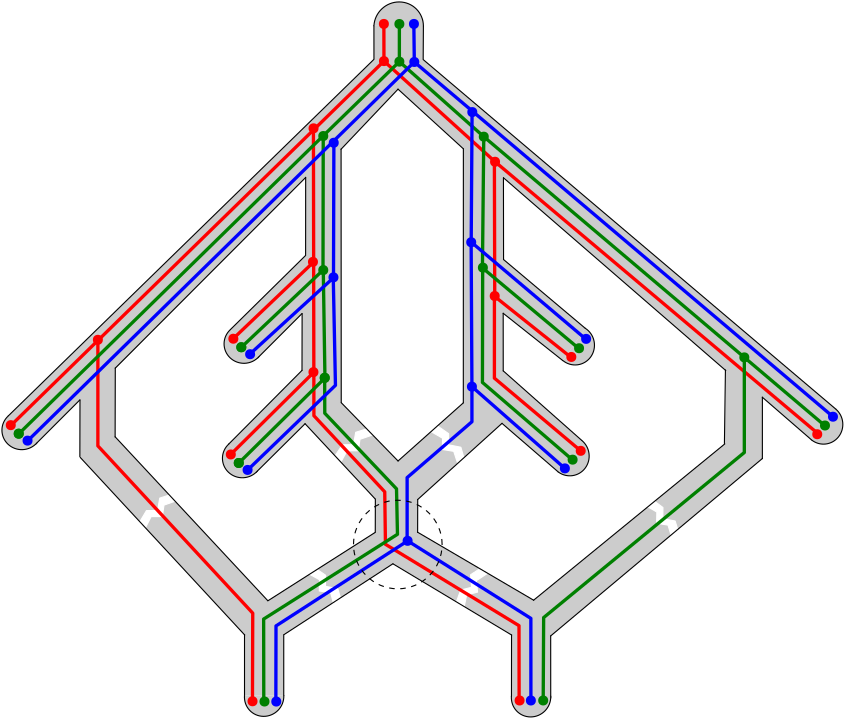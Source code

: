 <?xml version="1.0"?>
<!DOCTYPE ipe SYSTEM "ipe.dtd">
<ipe version="70005" creator="Ipe 7.1.4">
<info created="D:20131116090132" modified="D:20140128185918"/>
<preamble>\usepackage{charter}
\usepackage[charter]{mathdesign}</preamble>
<ipestyle name="nzeh-color">
<symbol name="arrow/arc(spx)">
<path stroke="sym-stroke" fill="sym-stroke" pen="sym-pen">
0 0 m
-1 0.333 l
-1 -0.333 l
h
</path>
</symbol>
<symbol name="arrow/farc(spx)">
<path stroke="sym-stroke" fill="white" pen="sym-pen">
0 0 m
-1 0.333 l
-1 -0.333 l
h
</path>
</symbol>
<symbol name="mark/circle(sx)" transformations="translations">
<path fill="sym-stroke">
0.6 0 0 0.6 0 0 e
0.4 0 0 0.4 0 0 e
</path>
</symbol>
<symbol name="mark/disk(sx)" transformations="translations">
<path fill="sym-stroke">
0.6 0 0 0.6 0 0 e
</path>
</symbol>
<symbol name="mark/fdisk(sfx)" transformations="translations">
<group>
<path fill="sym-stroke" fillrule="eofill">
0.6 0 0 0.6 0 0 e
0.4 0 0 0.4 0 0 e
</path>
<path fill="sym-fill">
0.4 0 0 0.4 0 0 e
</path>
</group>
</symbol>
<symbol name="mark/box(sx)" transformations="translations">
<path fill="sym-stroke" fillrule="eofill">
-0.6 -0.6 m
0.6 -0.6 l
0.6 0.6 l
-0.6 0.6 l
h
-0.4 -0.4 m
0.4 -0.4 l
0.4 0.4 l
-0.4 0.4 l
h
</path>
</symbol>
<symbol name="mark/square(sx)" transformations="translations">
<path fill="sym-stroke">
-0.6 -0.6 m
0.6 -0.6 l
0.6 0.6 l
-0.6 0.6 l
h
</path>
</symbol>
<symbol name="mark/fsquare(sfx)" transformations="translations">
<group>
<path fill="sym-stroke" fillrule="eofill">
-0.6 -0.6 m
0.6 -0.6 l
0.6 0.6 l
-0.6 0.6 l
h
-0.4 -0.4 m
0.4 -0.4 l
0.4 0.4 l
-0.4 0.4 l
h
</path>
<path fill="sym-fill">
-0.4 -0.4 m
0.4 -0.4 l
0.4 0.4 l
-0.4 0.4 l
h
</path>
</group>
</symbol>
<symbol name="mark/cross(sx)" transformations="translations">
<group>
<path fill="sym-stroke">
-0.43 -0.57 m
0.57 0.43 l
0.43 0.57 l
-0.57 -0.43 l
h
</path>
<path fill="sym-stroke">
-0.43 0.57 m
0.57 -0.43 l
0.43 -0.57 l
-0.57 0.43 l
h
</path>
</group>
</symbol>
<symbol name="arrow/fnormal(spx)">
<path stroke="sym-stroke" fill="white" pen="sym-pen">
0 0 m
-1 0.333 l
-1 -0.333 l
h
</path>
</symbol>
<symbol name="arrow/pointed(spx)">
<path stroke="sym-stroke" fill="sym-stroke" pen="sym-pen">
0 0 m
-1 0.333 l
-0.8 0 l
-1 -0.333 l
h
</path>
</symbol>
<symbol name="arrow/fpointed(spx)">
<path stroke="sym-stroke" fill="white" pen="sym-pen">
0 0 m
-1 0.333 l
-0.8 0 l
-1 -0.333 l
h
</path>
</symbol>
<symbol name="arrow/linear(spx)">
<path stroke="sym-stroke" pen="sym-pen">
-1 0.333 m
0 0 l
-1 -0.333 l
</path>
</symbol>
<symbol name="arrow/fdouble(spx)">
<path stroke="sym-stroke" fill="white" pen="sym-pen">
0 0 m
-1 0.333 l
-1 -0.333 l
h
-1 0 m
-2 0.333 l
-2 -0.333 l
h
</path>
</symbol>
<symbol name="arrow/double(spx)">
<path stroke="sym-stroke" fill="sym-stroke" pen="sym-pen">
0 0 m
-1 0.333 l
-1 -0.333 l
h
-1 0 m
-2 0.333 l
-2 -0.333 l
h
</path>
</symbol>
<pen name="heavier" value="0.8"/>
<pen name="fat" value="1.2"/>
<pen name="ultrafat" value="2"/>
<symbolsize name="large" value="5"/>
<symbolsize name="small" value="2"/>
<symbolsize name="tiny" value="1.1"/>
<arrowsize name="large" value="10"/>
<arrowsize name="small" value="5"/>
<arrowsize name="tiny" value="3"/>
<color name="red" value="1 0 0"/>
<color name="green" value="0 1 0"/>
<color name="blue" value="0 0 1"/>
<color name="yellow" value="1 1 0"/>
<color name="grey 10" value="0.1"/>
<color name="grey 20" value="0.2"/>
<color name="grey 30" value="0.3"/>
<color name="grey 40" value="0.4"/>
<color name="grey 50" value="0.5"/>
<color name="grey 60" value="0.6"/>
<color name="grey 70" value="0.7"/>
<color name="grey 80" value="0.8"/>
<color name="grey 90" value="0.9"/>
<color name="cyan" value="0 1 1"/>
<color name="magenta" value="1 0 1"/>
<color name="dark red" value="0.5 0 0"/>
<color name="dark green" value="0 0.5 0"/>
<color name="dark blue" value="0 0 0.5"/>
<color name="dark yellow" value="0.5 0.5 0"/>
<color name="dark cyan" value="0 0.5 0.5"/>
<color name="dark magenta" value="0.5 0 0.5"/>
<dashstyle name="dashed" value="[2 2] 0"/>
<dashstyle name="dotted" value="[1 1] 0"/>
<dashstyle name="dash dotted" value="[2 2 1 2] 0"/>
<dashstyle name="dash dot dotted" value="[2 2 1 2 1 2] 0"/>
<textsize name="large" value="\large"/>
<textsize name="Large" value="\Large"/>
<textsize name="LARGE" value="\LARGE"/>
<textsize name="huge" value="\huge"/>
<textsize name="Huge" value="\Huge"/>
<textsize name="small" value="\small"/>
<textsize name="footnote" value="\footnotesize"/>
<textsize name="tiny" value="\tiny"/>
<textstyle name="center" begin="\begin{center}" end="\end{center}"/>
<textstyle name="itemize" begin="\begin{itemize}" end="\end{itemize}"/>
<textstyle name="item" begin="\begin{itemize}\item{}" end="\end{itemize}"/>
<gridsize name="4 pts" value="4"/>
<gridsize name="8 pts (~3 mm)" value="8"/>
<gridsize name="16 pts (~6 mm)" value="16"/>
<gridsize name="32 pts (~12 mm)" value="32"/>
<gridsize name="2 pts" value="2"/>
<gridsize name="6 pts (~2 mm)" value="6"/>
<gridsize name="12 pts (~4.5 mm)" value="12"/>
<gridsize name="24 pts (~9 mm)" value="24"/>
<anglesize name="90 deg" value="90"/>
<anglesize name="60 deg" value="60"/>
<anglesize name="45 deg" value="45"/>
<anglesize name="30 deg" value="30"/>
<anglesize name="22.5 deg" value="22.5"/>
<opacity name="0.1" value="0.1"/>
<opacity name="0.2" value="0.2"/>
<opacity name="0.3" value="0.3"/>
<opacity name="0.4" value="0.4"/>
<opacity name="0.5" value="0.5"/>
<opacity name="0.6" value="0.6"/>
<opacity name="0.7" value="0.7"/>
<opacity name="0.8" value="0.8"/>
<opacity name="0.9" value="0.9"/>
<tiling name="horiz" angle="0" step="1.2" width="0.4"/>
<tiling name="vert" angle="90" step="1.2" width="0.4"/>
<tiling name="up flat" angle="30" step="1.2" width="0.4"/>
<tiling name="up medium" angle="45" step="1.2" width="0.4"/>
<tiling name="up steep" angle="60" step="1.2" width="0.4"/>
<tiling name="down flat" angle="-30" step="1.2" width="0.4"/>
<tiling name="down medium" angle="-45" step="1.2" width="0.4"/>
<tiling name="down steep" angle="-60" step="1.2" width="0.4"/>
</ipestyle>
<page>
<layer name="alpha"/>
<view layers="alpha" active="alpha"/>
<path layer="alpha" fill="grey 80">
131.406 586.12 m
72.1277 650.179 l
72.1399 670.617 l
56.2069 654.674 l
46.3709 664.866 l
178.003 793.22 l
177.992 805.316 l
195.758 807.547 l
195.724 793.131 l
344.772 666.872 l
336.179 655.627 l
317.798 671.592 l
317.844 649.522 l
241.627 585.647 l
241.641 562.246 l
227.498 562.928 l
227.574 585.959 l
184.823 611.621 l
145.527 586.071 l
145.527 564.12 l
131.404 564.187 l
h
</path>
<path stroke="white" fill="white">
279.022 634.093 m
282.039 631.879 l
281.994 627.877 l
286.434 627.01 l
287.378 623.934 l
284.965 621.902 l
283.862 625.54 l
279.761 626.211 l
279.846 630.249 l
276.584 632.112 l
h
</path>
<path stroke="white" fill="white">
207.695 597.924 m
209.235 602.152 l
213.111 603.146 l
212.797 607.659 l
216.114 609.843 l
218.858 608.151 l
214.884 605.556 l
215.3 601.422 l
211.378 600.457 l
210.501 596.174 l
h
</path>
<path stroke="white" fill="white">
157.562 609.56 m
160.603 607.496 l
160.558 603.494 l
164.997 602.627 l
165.898 599.441 l
163.356 597.625 l
162.426 601.157 l
158.325 601.827 l
158.41 605.866 l
154.821 607.843 l
h
</path>
<path matrix="-0.0210722 -0.999778 0.999778 -0.0210722 -473.334 857.186" stroke="white" fill="white">
181.746 678.272 m
184.409 682.268 l
188.411 682.307 l
189.184 686.764 l
193.156 688.001 l
195.187 685.794 l
190.708 684.224 l
190.124 680.11 l
186.085 680.11 l
183.856 676.045 l
183.856 676.045 l
h
</path>
<path matrix="1 0 0 1 -17.7515 -27.8107" stroke="white" fill="white">
181.746 678.272 m
184.409 682.268 l
188.411 682.307 l
189.184 686.764 l
193.156 688.001 l
195.187 685.794 l
190.708 684.224 l
190.124 680.11 l
186.085 680.11 l
183.856 676.045 l
183.856 676.045 l
h
</path>
<path matrix="1 0 0 1 -17.7515 -27.8107" stroke="white" fill="white">
111.554 654.696 m
113.865 658.582 l
117.867 658.621 l
118.64 663.078 l
122.221 664.221 l
124.151 661.96 l
120.164 660.538 l
119.58 656.424 l
115.541 656.424 l
113.586 652.588 l
113.586 652.588 l
h
</path>
<path matrix="1 0 0 1 -17.7515 -27.8107" fill="white">
242.4 778.361 m
242.397 748.984 l
271.84 724.185 l
263.788 712.568 l
242.274 729.609 l
242.293 708.864 l
270.575 683.824 l
262.858 671.932 l
241.872 689.951 l
211.507 662.57 l
211.479 650.78 l
253.248 626.309 l
322.049 682.582 l
322.401 708.997 l
242.4 778.361 l
242.372 778.418 l
242.372 778.418 l
242.372 778.418 l
h
</path>
<path matrix="1 0 0 1 -17.7515 -27.8107" fill="white">
157.526 626.151 m
196.229 650.904 l
196.148 662.815 l
170.959 689.845 l
153.343 672.369 l
143.508 682.561 l
169.849 709.077 l
169.894 729.444 l
154.366 714.016 l
144.082 723.754 l
171.165 750.448 l
171.173 778.561 l
102.645 709.564 l
102.576 685.084 l
157.558 626.098 l
157.526 626.151 l
157.526 626.151 l
157.526 626.151 l
157.526 626.151 l
157.526 626.151 l
h
</path>
<path matrix="1 0 0 1 -17.7515 -27.8107" stroke="black" cap="1">
153.343 672.369 m
170.959 689.845 l
</path>
<use matrix="1 0 0 1 -205.563 503.645" name="mark/disk(sx)" pos="392.717 288.74" size="normal" stroke="dark green"/>
<use matrix="1 0 0 1 -200.183 503.524" name="mark/disk(sx)" pos="392.717 288.74" size="normal" stroke="blue"/>
<use matrix="1 0 0 1 -211.113 503.837" name="mark/disk(sx)" pos="392.717 288.74" size="normal" stroke="red"/>
<path matrix="1 0 0 1 -26.4859 -85.2149" stroke="black" fill="grey 80" cap="1">
152.264 739.965 m
5.27033 -4.74097 4.84435 5.15786 157.103 734.802 162.516 730.218 a
</path>
<path matrix="1 0 0 1 -17.7515 -27.8107" stroke="black" cap="1">
196.148 662.815 m
170.949 689.855 l
</path>
<path matrix="1 0 0 1 -17.7515 -27.8107" stroke="black" cap="1">
144.082 723.754 m
171.165 750.448 l
</path>
<path matrix="1 0 0 1 -25.9017 -44.0122" stroke="black" cap="1">
162.078 729.773 m
178.011 745.716 l
</path>
<path matrix="1 0 0 1 -25.9017 -44.0122" stroke="black" fill="grey 80" cap="1">
152.264 739.965 m
5.27033 -4.74097 4.84435 5.15786 157.103 734.802 162.516 730.218 a
</path>
<path matrix="1 0 0 1 -17.7515 -27.8107" stroke="black" cap="1">
102.618 709.857 m
171.142 778.472 l
</path>
<path matrix="1 0 0 1 -106.688 -79.0244" stroke="black" cap="1">
178.816 729.204 m
178.861 749.571 l
</path>
<path stroke="black" cap="1">
46.3709 664.866 m
178.003 793.22 l
177.992 805.316 l
</path>
<path matrix="1 0 0 1 -105.871 -75.0986" stroke="black" cap="1">
162.078 729.773 m
178.011 745.716 l
</path>
<path matrix="1 0 0 1 -105.871 -75.0986" stroke="black" fill="grey 80" cap="1">
152.264 739.965 m
5.27033 -4.74097 4.84435 5.15786 157.103 734.802 162.516 730.218 a
</path>
<path matrix="1 0 0 1 -17.7515 -27.8107" stroke="black" cap="1">
102.576 685.084 m
102.633 709.903 l
</path>
<path stroke="black" cap="1">
195.805 805.188 m
195.724 793.131 l
344.284 667.28 l
</path>
<path matrix="1 0 0 1 -17.7515 -27.8107" stroke="black" cap="1">
242.412 748.953 m
242.372 778.418 l
</path>
<path matrix="1 0 0 1 -17.7515 -27.8107" stroke="black" cap="1">
242.4 778.361 m
322.401 708.997 l
</path>
<path matrix="1 0 0 1 -17.7515 -27.8107" stroke="black" cap="1">
242.293 708.864 m
242.28 729.602 l
</path>
<path matrix="1 0 0 1 -17.7515 -27.8107" stroke="black" cap="1">
271.84 724.185 m
242.407 748.955 l
</path>
<path matrix="1 0 0 1 -17.7515 -27.8107" stroke="black" cap="1">
263.729 712.578 m
242.274 729.609 l
</path>
<path matrix="-0.156373 0.987698 -0.987698 -0.156373 1000.71 650.077" stroke="black" fill="grey 80" cap="1">
152.264 739.965 m
5.27033 -4.74097 4.84435 5.15786 157.103 734.802 162.516 730.218 a
</path>
<path matrix="1 0 0 1 -17.7515 -27.8107" stroke="black" cap="1">
211.517 662.584 m
241.872 690.008 l
</path>
<path matrix="1 0 0 1 -17.7515 -27.8107" stroke="black" cap="1">
270.575 683.824 m
242.293 708.874 l
</path>
<path stroke="black" cap="1">
244.356 644.663 m
224.121 662.14 l
</path>
<path stroke="black" fill="grey 80" cap="1">
244.356 644.663 m
3.63472 6.09684 -6.00642 3.75809 248.459 650.44 252.823 656.013 a
</path>
<path matrix="1 0 0 1 -17.7515 -27.8107" stroke="black" cap="1">
157.526 626.151 m
102.584 685.134 l
</path>
<path matrix="1 0 0 1 -15.1004 -28.1288" stroke="black" cap="1">
193.578 651.222 m
193.609 663.036 l
</path>
<path matrix="1 0 0 1 -20.4062 -28.5829" stroke="black" cap="1">
214.131 651.528 m
214.162 663.342 l
</path>
<path matrix="1 0 0 1 -17.7515 -27.8107" stroke="black" cap="1">
157.558 626.098 m
196.238 650.751 l
</path>
<path matrix="1 0 0 1 -17.7515 -27.8107" stroke="black" cap="1">
149.22 613.792 m
90.0388 677.69 l
</path>
<path matrix="1 0 0 1 -17.7515 -27.8107" stroke="black" cap="1">
163.414 613.955 m
202.574 639.432 l
</path>
<path matrix="1 0 0 1 -20.0364 -29.6961" stroke="black" cap="1">
165.563 593.816 m
165.563 615.767 l
</path>
<path matrix="1 0 0 1 -34.157 -29.6471" stroke="black" cap="1">
165.563 593.816 m
165.563 615.767 l
</path>
<path matrix="0.726189 0.687495 -0.687495 0.726189 529.554 -77.8478" stroke="black" fill="grey 80" cap="1">
152.264 739.965 m
5.27033 -4.74097 4.84435 5.15786 157.103 734.802 162.516 730.218 a
</path>
<path matrix="1 0 0 1 -17.7515 -27.8107" stroke="black" cap="1">
253.248 626.309 m
211.479 650.78 l
</path>
<path matrix="1 0 0 1 -17.7515 -27.8107" stroke="black" cap="1">
253.212 626.306 m
322.049 682.582 l
</path>
<path matrix="1 0 0 1 -17.7515 -27.8107" stroke="black" cap="1">
245.325 613.77 m
202.612 639.395 l
</path>
<path matrix="1 0 0 1 -17.7515 -27.8107" stroke="black" cap="1">
259.378 613.458 m
335.595 677.333 l
</path>
<path matrix="1 0 0 1 -17.7515 -27.8107" stroke="black" cap="1">
259.392 591.107 m
259.378 613.458 l
</path>
<path matrix="1 0 0 1 -17.7515 -27.8107" stroke="black" cap="1">
245.262 591.552 m
245.287 613.806 l
</path>
<path matrix="0.726189 0.687495 -0.687495 0.726189 625.648 -78.0565" stroke="black" fill="grey 80" cap="1">
152.264 739.965 m
5.27033 -4.74097 4.84435 5.15786 157.103 734.802 162.516 730.218 a
</path>
<path matrix="1 0 0 1 -15.438 -27.6107" stroke="black" cap="1">
333.269 677.103 m
333.28 699.177 l
</path>
<path matrix="1 0 0 1 -15.5756 -27.4726" stroke="black" cap="1">
319.746 682.372 m
320.11 708.851 l
</path>
<path stroke="black" cap="1">
335.497 656.232 m
317.797 671.592 l
</path>
<path stroke="black" fill="grey 80" cap="1">
335.497 656.232 m
4.13389 5.73076 -5.63037 4.24839 339.814 661.82 344.284 667.28 a
</path>
<path matrix="1 0 0 1 -26.4859 -85.2149" stroke="black" cap="1">
152.242 739.965 m
178.593 766.46 l
</path>
<path matrix="1 0 0 1 -17.7515 -27.8107" fill="white">
204.417 810.284 m
183.895 788.647 l
183.977 697.455 l
204.435 676.442 l
227.928 697.369 l
227.95 788.805 l
215.813 800.181 l
215.813 800.181 l
204.417 810.284 l
204.417 810.284 l
204.417 810.284 l
204.417 810.284 l
h
</path>
<path matrix="1 0 0 1 -17.7515 -27.8107" stroke="black" fill="white" cap="1">
204.407 810.303 m
227.95 788.805 l
</path>
<path matrix="1 0 0 1 -17.7515 -27.8107" stroke="black" fill="white" cap="1">
227.945 788.816 m
227.924 697.38 l
</path>
<path matrix="1 0 0 1 -17.7515 -27.8107" stroke="black" fill="white" cap="1">
183.924 788.715 m
183.977 697.455 l
</path>
<path matrix="1 0 0 1 -17.7515 -27.8107" stroke="black" cap="1">
171.151 750.693 m
171.173 778.561 l
</path>
<path matrix="1 0 0 1 -26.7189 -47.9379" stroke="black" cap="1">
178.816 729.204 m
178.861 749.571 l
</path>
<path matrix="1 0 0 1 -17.7515 -27.8107" stroke="black" fill="white" cap="1">
204.432 676.426 m
183.995 697.402 l
</path>
<path matrix="1 0 0 1 -17.7515 -27.8107" stroke="black" fill="white" cap="1">
204.435 676.442 m
227.928 697.369 l
</path>
<path matrix="1 0 0 1 -17.7515 -27.8107" stroke="black" fill="white" cap="1">
183.895 788.647 m
204.417 810.284 l
</path>
<path stroke="red" pen="fat">
181.574 805.963 m
181.604 792.577 l
47.2472 661.37 l
</path>
<use matrix="1 0 0 1 -236.462 479.638" name="mark/disk(sx)" pos="392.717 288.74" size="normal" stroke="red"/>
<path matrix="1 0 0 1 -17.7515 -27.8107" stroke="red" pen="fat">
173.967 795.932 m
174.139 692.735 l
199.638 665.324 l
199.893 646.436 l
247.975 617.147 l
248.018 590.023 l
</path>
<use matrix="1 0 0 1 -236.671 431.558" name="mark/disk(sx)" pos="392.717 288.74" size="normal" stroke="red"/>
<path matrix="1 0 0 1 -17.7515 -27.8107" stroke="red" pen="fat">
173.951 747.99 m
145.047 720.433 l
</path>
<use matrix="1 0 0 1 -236.494 391.87" name="mark/disk(sx)" pos="392.717 288.74" size="normal" stroke="red"/>
<path matrix="1 0 0 1 -17.7515 -27.8107" stroke="red" pen="fat">
174.017 708.304 m
144.247 678.861 l
</path>
<use matrix="1 0 0 1 -345.459 372.782" name="mark/disk(sx)" pos="392.717 288.74" size="normal" stroke="red"/>
<use matrix="1 0 0 1 -314.103 403.507" name="mark/disk(sx)" pos="392.717 288.74" size="normal" stroke="red"/>
<use matrix="1 0 0 1 -52.3449 372.654" name="mark/disk(sx)" pos="392.717 288.74" size="normal" stroke="dark green"/>
<use matrix="1 0 0 1 -49.4672 375.823" name="mark/disk(sx)" pos="392.717 288.74" size="normal" stroke="blue"/>
<use matrix="1 0 0 1 -55.1268 369.512" name="mark/disk(sx)" pos="392.717 288.74" size="normal" stroke="red"/>
<use matrix="1 0 0 1 -254.121 273.29" name="mark/disk(sx)" pos="392.717 288.74" size="normal" stroke="dark green"/>
<use matrix="1 0 0 1 -249.875 273.277" name="mark/disk(sx)" pos="392.717 288.74" size="normal" stroke="blue"/>
<use matrix="1 0 0 1 -258.427 273.378" name="mark/disk(sx)" pos="392.717 288.74" size="normal" stroke="red"/>
<use matrix="1 0 0 1 -153.789 273.668" name="mark/disk(sx)" pos="392.717 288.74" size="normal" stroke="dark green"/>
<use matrix="1 0 0 1 -158.226 273.655" name="mark/disk(sx)" pos="392.717 288.74" size="normal" stroke="blue"/>
<use matrix="1 0 0 1 -162.286 273.657" name="mark/disk(sx)" pos="392.717 288.74" size="normal" stroke="red"/>
<use matrix="1 0 0 1 -140.877 400.473" name="mark/disk(sx)" pos="392.717 288.74" size="normal" stroke="dark green"/>
<use matrix="1 0 0 1 -138.335 403.839" name="mark/disk(sx)" pos="392.717 288.74" size="normal" stroke="blue"/>
<use matrix="1 0 0 1 -143.659 397.331" name="mark/disk(sx)" pos="392.717 288.74" size="normal" stroke="red"/>
<use matrix="1 0 0 1 -143.198 360.359" name="mark/disk(sx)" pos="392.717 288.74" size="normal" stroke="dark green"/>
<use matrix="1 0 0 1 -140.279 363.537" name="mark/disk(sx)" pos="392.717 288.74" size="normal" stroke="red"/>
<use matrix="1 0 0 1 -145.98 357.217" name="mark/disk(sx)" pos="392.717 288.74" size="normal" stroke="blue"/>
<use matrix="1 0 0 1 -342.595 369.711" name="mark/disk(sx)" pos="392.717 288.74" size="normal" stroke="dark green"/>
<use matrix="1 0 0 1 -339.422 367.209" name="mark/disk(sx)" pos="392.717 288.74" size="normal" stroke="blue"/>
<use matrix="1 0 0 1 -342.595 369.711" name="mark/disk(sx)" pos="392.717 288.74" size="normal" stroke="dark green"/>
<use matrix="1 0 0 1 -266.246 362.234" name="mark/disk(sx)" pos="392.717 288.74" size="normal" stroke="red"/>
<use matrix="1 0 0 1 -263.382 359.163" name="mark/disk(sx)" pos="392.717 288.74" size="normal" stroke="dark green"/>
<use matrix="1 0 0 1 -260.209 356.661" name="mark/disk(sx)" pos="392.717 288.74" size="normal" stroke="blue"/>
<use matrix="1 0 0 1 -263.382 359.163" name="mark/disk(sx)" pos="392.717 288.74" size="normal" stroke="dark green"/>
<use matrix="1 0 0 1 -265.331 403.896" name="mark/disk(sx)" pos="392.717 288.74" size="normal" stroke="red"/>
<use matrix="1 0 0 1 -262.467 400.825" name="mark/disk(sx)" pos="392.717 288.74" size="normal" stroke="dark green"/>
<use matrix="1 0 0 1 -259.294 398.323" name="mark/disk(sx)" pos="392.717 288.74" size="normal" stroke="blue"/>
<use matrix="1 0 0 1 -262.467 400.825" name="mark/disk(sx)" pos="392.717 288.74" size="normal" stroke="dark green"/>
<path matrix="1 0 0 1 -17.7515 -27.8107" stroke="red" pen="fat">
96.3659 720.058 m
96.3659 681.866 l
152.121 621.643 l
152.016 590.069 l
152.016 590.069 l
</path>
<path stroke="red" pen="fat">
181.604 792.577 m
221.598 756.345 l
337.671 658.619 l
</path>
<use matrix="1 0 0 1 -171.119 467.605" name="mark/disk(sx)" pos="392.717 288.74" size="normal" stroke="red"/>
<use matrix="1 0 0 1 -171.241 419.274" name="mark/disk(sx)" pos="392.717 288.74" size="normal" stroke="red"/>
<path matrix="1 0 0 1 -17.7515 -27.8107" stroke="red" pen="fat">
239.112 784.309 m
239.234 735.641 l
266.449 713.942 l
266.694 714.065 l
</path>
<path matrix="1 0 0 1 -17.7515 -27.8107" stroke="red" pen="fat">
239.125 735.935 m
239.116 706.258 l
270.189 680.088 l
</path>
<path matrix="1 0 0 1 -17.7515 -27.8107" stroke="dark green" pen="fat">
156.091 590.284 m
156.045 619.529 l
204.219 650.047 l
203.876 666.4 l
178.048 693.632 l
178.014 706.219 l
147.24 675.84 l
146.872 675.84 l
</path>
<use matrix="1 0 0 1 -232.438 389.82" name="mark/disk(sx)" pos="392.717 288.74" size="normal" stroke="dark green"/>
<use matrix="1 0 0 1 -232.438 389.82" name="mark/disk(sx)" pos="392.717 288.74" size="normal" stroke="dark green"/>
<path matrix="1 0 0 1 -17.7515 -27.8107" stroke="dark green" pen="fat">
256.682 590.041 m
256.846 620.062 l
329.087 679.491 l
329.087 713.729 l
357.977 689.231 l
357.977 689.304 l
</path>
<use matrix="1 0 0 1 -81.3817 397.178" name="mark/disk(sx)" pos="392.717 288.74" size="normal" stroke="dark green"/>
<use matrix="1 0 0 1 -175.501 429.488" name="mark/disk(sx)" pos="392.717 288.74" size="normal" stroke="dark green"/>
<path matrix="1 0 0 1 -17.7515 -27.8107" stroke="dark green" pen="fat">
266.936 677.079 m
234.809 704.712 l
234.895 745.875 l
269.327 717.08 l
</path>
<use matrix="1 0 0 1 -175.179 476.635" name="mark/disk(sx)" pos="392.717 288.74" size="normal" stroke="dark green"/>
<path stroke="dark green" pen="fat">
187.154 792.385 m
217.538 765.375 l
217.058 718.192 l
</path>
<path stroke="dark green" pen="fat">
217.538 765.375 m
311.335 685.918 l
</path>
<use matrix="1 0 0 1 -232.961 428.609" name="mark/disk(sx)" pos="392.717 288.74" size="normal" stroke="dark green"/>
<use matrix="1 0 0 1 -232.96 476.868" name="mark/disk(sx)" pos="392.717 288.74" size="normal" stroke="dark green"/>
<path stroke="dark green" pen="fat">
187.155 805.737 m
187.154 792.385 l
159.939 765.899 l
50.0648 658.326 l
50.0648 658.326 l
</path>
<path matrix="1 0 0 1 -17.7515 -27.8107" stroke="dark green" pen="fat">
147.844 717.205 m
177.411 745.148 l
177.498 793.396 l
</path>
<use matrix="1 0 0 1 -202.597 331.135" name="mark/disk(sx)" pos="392.717 288.74" size="normal" stroke="blue"/>
<path stroke="blue" pen="fat">
142.686 562.043 m
142.742 589.245 l
190.12 619.875 l
234.49 591.961 l
234.507 562.395 l
</path>
<use matrix="1 0 0 1 -179.444 386.643" name="mark/disk(sx)" pos="392.717 288.74" size="normal" stroke="blue"/>
<use matrix="1 0 0 1 -179.698 438.629" name="mark/disk(sx)" pos="392.717 288.74" size="normal" stroke="blue"/>
<use matrix="1 0 0 1 -179.308 485.486" name="mark/disk(sx)" pos="392.717 288.74" size="normal" stroke="blue"/>
<use matrix="1 0 0 1 -229.292 425.985" name="mark/disk(sx)" pos="392.717 288.74" size="normal" stroke="blue"/>
<use matrix="1 0 0 1 -229.188 474.448" name="mark/disk(sx)" pos="392.717 288.74" size="normal" stroke="blue"/>
<path matrix="1 0 0 1 -17.7515 -27.8107" stroke="dark green" pen="fat">
177.513 745.148 m
178.113 706.219 l
</path>
<path matrix="1 0 0 1 -17.7515 -27.8107" stroke="blue" pen="fat">
207.697 646.874 m
207.697 670.449 l
231.025 690.567 l
231.025 703.194 l
264.488 673.768 l
</path>
<path matrix="1 0 0 1 -17.7515 -27.8107" stroke="blue" pen="fat">
231.025 703.194 m
230.743 755.246 l
272.076 720.271 l
272.171 720.271 l
</path>
<path stroke="blue" pen="fat">
343.25 664.563 m
192.534 792.264 l
192.363 806.031 l
</path>
<path matrix="1 0 0 1 -17.7515 -27.8107" stroke="blue" pen="fat">
231.07 800.72 m
230.763 755.187 l
</path>
<path stroke="blue" pen="fat">
192.534 792.264 m
53.367 655.918 l
</path>
<path matrix="1 0 0 1 -17.7515 -27.8107" stroke="blue" pen="fat">
181.328 790.986 m
181.19 742.414 l
151.087 714.922 l
151.087 714.922 l
</path>
<path matrix="1 0 0 1 -17.7515 -27.8107" stroke="blue" pen="fat">
181.107 742.418 m
181.893 703.675 l
150.385 673.29 l
</path>
<path matrix="1 0 0 1 4.13739 -3.34669" stroke="black" dash="dashed">
15.9456 0 0 15.9456 182.453 621.894 e
</path>
<path stroke="black" fill="grey 80" cap="1">
195.805 805.188 m
-8.91415 -0.243337 0.0516082 -8.90117 186.891 804.975 177.992 805.316 a
</path>
<use matrix="1 0 0 1 -205.562 517.2" name="mark/disk(sx)" pos="392.717 288.74" size="normal" stroke="dark green"/>
<use matrix="1 0 0 1 -200.32 517.223" name="mark/disk(sx)" pos="392.717 288.74" size="normal" stroke="blue"/>
<use matrix="1 0 0 1 -211.143 517.223" name="mark/disk(sx)" pos="392.717 288.74" size="normal" stroke="red"/>
</page>
</ipe>
